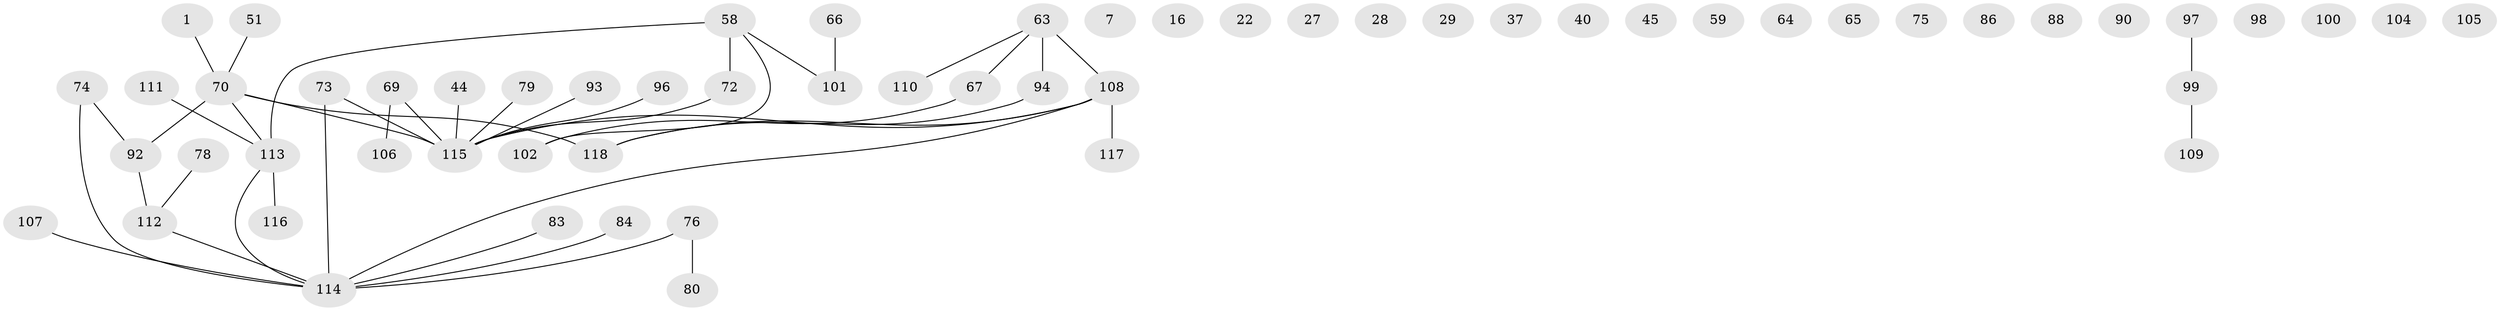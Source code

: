 // original degree distribution, {1: 0.288135593220339, 3: 0.211864406779661, 2: 0.2288135593220339, 0: 0.16101694915254236, 4: 0.059322033898305086, 6: 0.025423728813559324, 5: 0.025423728813559324}
// Generated by graph-tools (version 1.1) at 2025/40/03/09/25 04:40:42]
// undirected, 59 vertices, 45 edges
graph export_dot {
graph [start="1"]
  node [color=gray90,style=filled];
  1;
  7;
  16;
  22;
  27;
  28;
  29;
  37;
  40;
  44;
  45;
  51;
  58 [super="+42"];
  59;
  63 [super="+32"];
  64;
  65;
  66;
  67 [super="+3+61"];
  69 [super="+4+52+47"];
  70 [super="+39+62"];
  72 [super="+19"];
  73 [super="+2"];
  74;
  75;
  76 [super="+57"];
  78;
  79 [super="+60"];
  80;
  83;
  84;
  86;
  88;
  90;
  92 [super="+9+41"];
  93 [super="+43"];
  94;
  96;
  97;
  98;
  99 [super="+46"];
  100;
  101;
  102;
  104;
  105 [super="+36"];
  106;
  107;
  108 [super="+53+77"];
  109;
  110 [super="+5+15"];
  111 [super="+56"];
  112 [super="+24+91+95"];
  113 [super="+87+71+89+38"];
  114 [super="+81+55"];
  115 [super="+11+103+21+35"];
  116;
  117;
  118 [super="+14+50+82"];
  1 -- 70;
  44 -- 115;
  51 -- 70;
  58 -- 102;
  58 -- 101;
  58 -- 72;
  58 -- 113 [weight=2];
  63 -- 67;
  63 -- 110;
  63 -- 94;
  63 -- 108 [weight=2];
  66 -- 101;
  67 -- 102;
  69 -- 106;
  69 -- 115;
  70 -- 115 [weight=3];
  70 -- 118 [weight=2];
  70 -- 92;
  70 -- 113 [weight=2];
  72 -- 115;
  73 -- 115 [weight=2];
  73 -- 114;
  74 -- 92;
  74 -- 114;
  76 -- 80;
  76 -- 114;
  78 -- 112;
  79 -- 115;
  83 -- 114;
  84 -- 114;
  92 -- 112 [weight=2];
  93 -- 115;
  94 -- 118;
  96 -- 115;
  97 -- 99;
  99 -- 109;
  107 -- 114;
  108 -- 115;
  108 -- 117;
  108 -- 118;
  108 -- 114;
  111 -- 113;
  112 -- 114;
  113 -- 116;
  113 -- 114;
}
